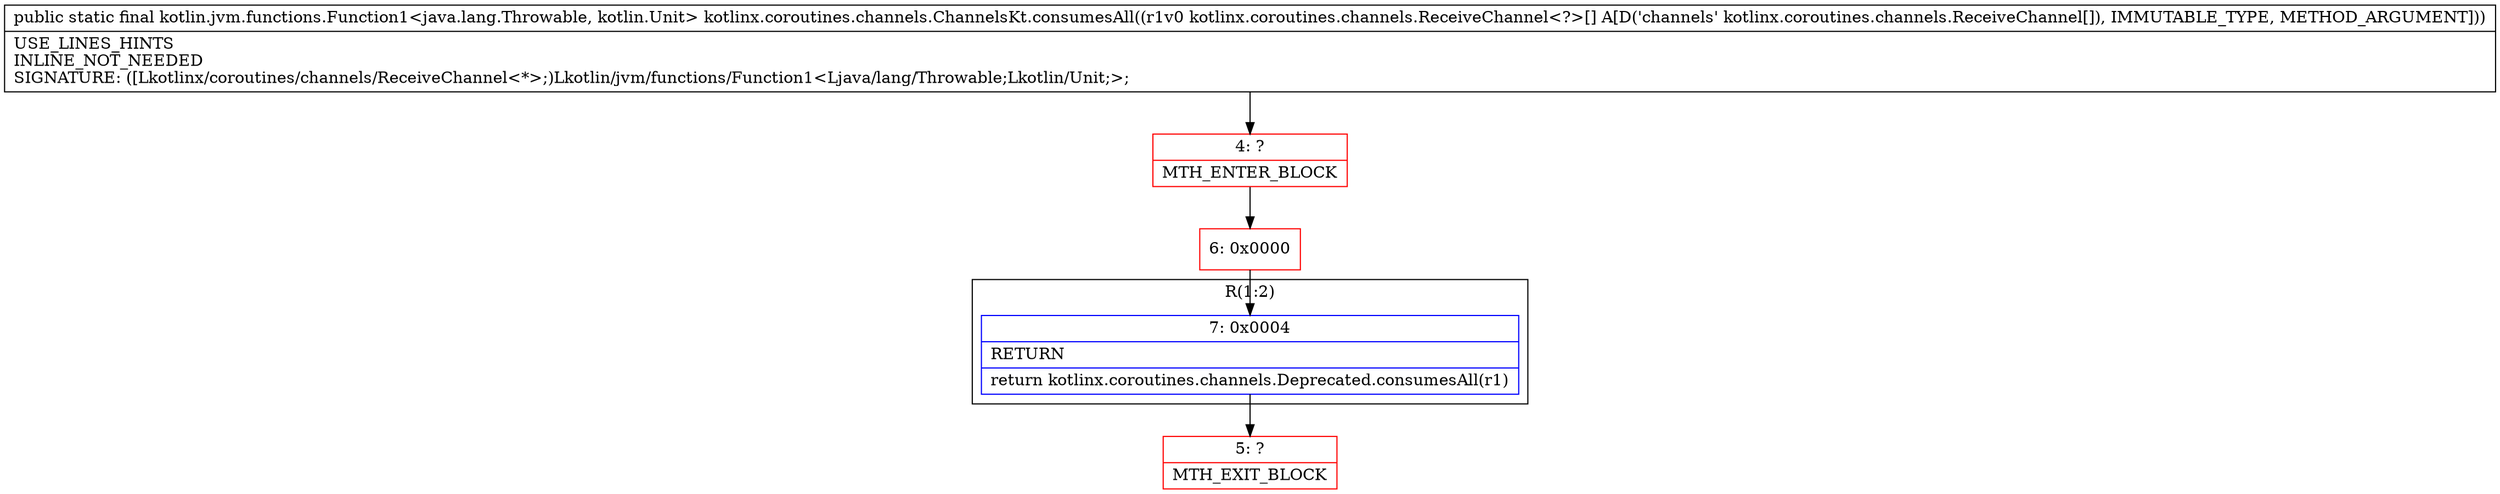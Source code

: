 digraph "CFG forkotlinx.coroutines.channels.ChannelsKt.consumesAll([Lkotlinx\/coroutines\/channels\/ReceiveChannel;)Lkotlin\/jvm\/functions\/Function1;" {
subgraph cluster_Region_1732605276 {
label = "R(1:2)";
node [shape=record,color=blue];
Node_7 [shape=record,label="{7\:\ 0x0004|RETURN\l|return kotlinx.coroutines.channels.Deprecated.consumesAll(r1)\l}"];
}
Node_4 [shape=record,color=red,label="{4\:\ ?|MTH_ENTER_BLOCK\l}"];
Node_6 [shape=record,color=red,label="{6\:\ 0x0000}"];
Node_5 [shape=record,color=red,label="{5\:\ ?|MTH_EXIT_BLOCK\l}"];
MethodNode[shape=record,label="{public static final kotlin.jvm.functions.Function1\<java.lang.Throwable, kotlin.Unit\> kotlinx.coroutines.channels.ChannelsKt.consumesAll((r1v0 kotlinx.coroutines.channels.ReceiveChannel\<?\>[] A[D('channels' kotlinx.coroutines.channels.ReceiveChannel[]), IMMUTABLE_TYPE, METHOD_ARGUMENT]))  | USE_LINES_HINTS\lINLINE_NOT_NEEDED\lSIGNATURE: ([Lkotlinx\/coroutines\/channels\/ReceiveChannel\<*\>;)Lkotlin\/jvm\/functions\/Function1\<Ljava\/lang\/Throwable;Lkotlin\/Unit;\>;\l}"];
MethodNode -> Node_4;Node_7 -> Node_5;
Node_4 -> Node_6;
Node_6 -> Node_7;
}

